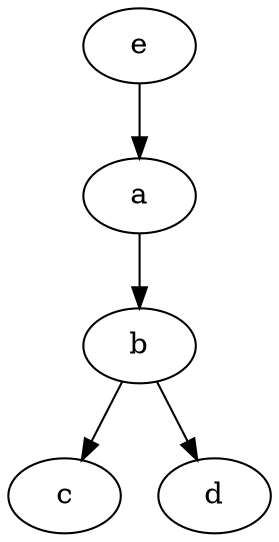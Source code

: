 digraph graphname {
    a;
    b;
    c;
    d;
    e;
    a -> b;
    b -> c;
    b -> d;
    e -> a;
}